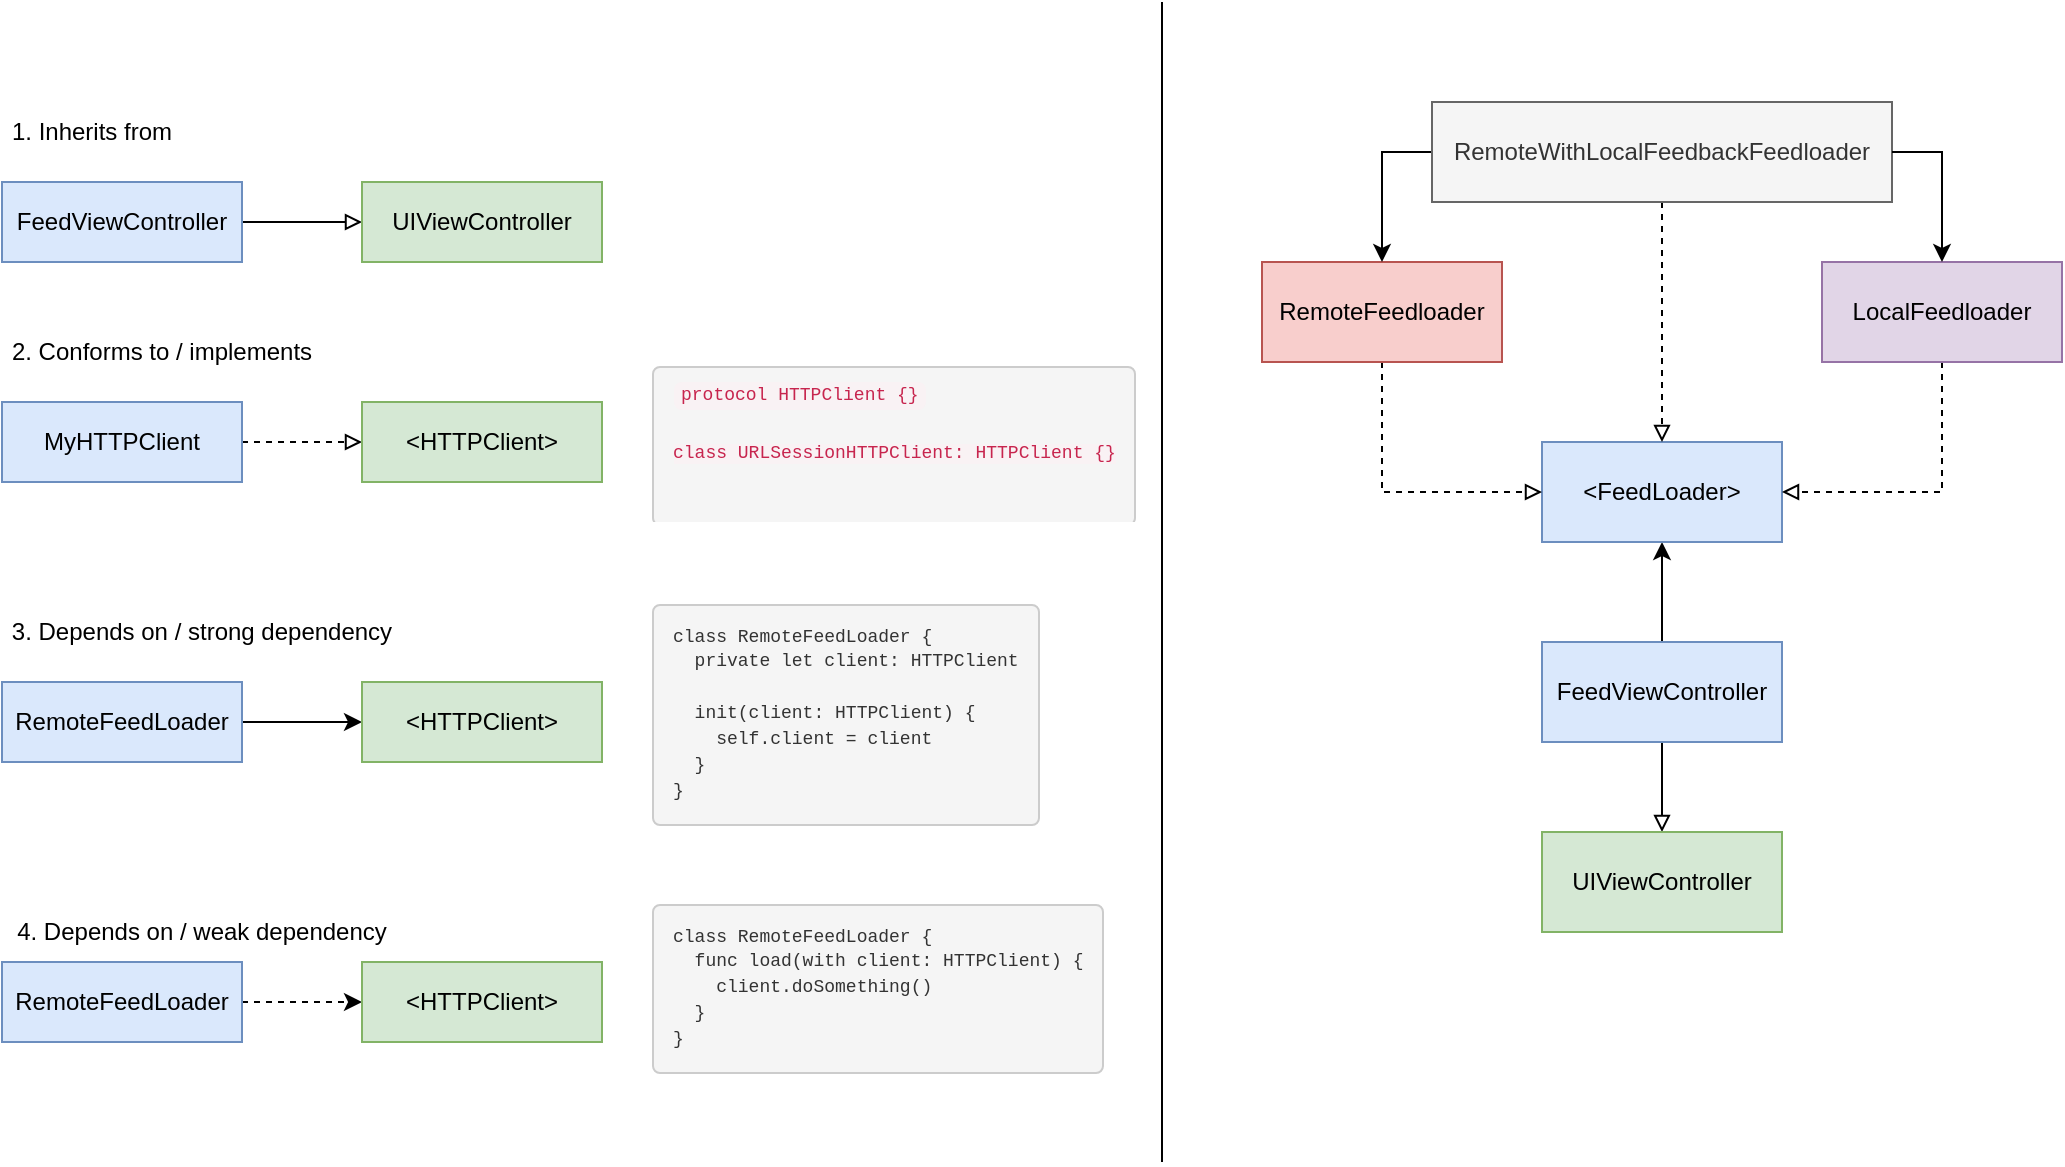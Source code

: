 <mxfile version="22.1.11" type="github">
  <diagram name="Page-1" id="9f46799a-70d6-7492-0946-bef42562c5a5">
    <mxGraphModel dx="795" dy="606" grid="1" gridSize="10" guides="1" tooltips="1" connect="1" arrows="1" fold="1" page="1" pageScale="1" pageWidth="1100" pageHeight="850" background="none" math="0" shadow="0">
      <root>
        <mxCell id="0" />
        <mxCell id="1" parent="0" />
        <mxCell id="aVy8gvsZeT_dXRaZOsSa-3" value="" style="edgeStyle=orthogonalEdgeStyle;rounded=0;orthogonalLoop=1;jettySize=auto;html=1;endArrow=block;endFill=0;" edge="1" parent="1" source="aVy8gvsZeT_dXRaZOsSa-1" target="aVy8gvsZeT_dXRaZOsSa-2">
          <mxGeometry relative="1" as="geometry" />
        </mxCell>
        <mxCell id="aVy8gvsZeT_dXRaZOsSa-1" value="FeedViewController" style="rounded=0;whiteSpace=wrap;html=1;fillColor=#dae8fc;strokeColor=#6c8ebf;" vertex="1" parent="1">
          <mxGeometry x="60" y="90" width="120" height="40" as="geometry" />
        </mxCell>
        <mxCell id="aVy8gvsZeT_dXRaZOsSa-2" value="UIViewController" style="rounded=0;whiteSpace=wrap;html=1;fillColor=#d5e8d4;strokeColor=#82b366;" vertex="1" parent="1">
          <mxGeometry x="240" y="90" width="120" height="40" as="geometry" />
        </mxCell>
        <mxCell id="aVy8gvsZeT_dXRaZOsSa-4" value="1. Inherits from" style="text;html=1;strokeColor=none;fillColor=none;align=center;verticalAlign=middle;whiteSpace=wrap;rounded=0;" vertex="1" parent="1">
          <mxGeometry x="60" y="50" width="90" height="30" as="geometry" />
        </mxCell>
        <mxCell id="aVy8gvsZeT_dXRaZOsSa-5" value="2. Conforms to / implements" style="text;html=1;strokeColor=none;fillColor=none;align=center;verticalAlign=middle;whiteSpace=wrap;rounded=0;" vertex="1" parent="1">
          <mxGeometry x="60" y="160" width="160" height="30" as="geometry" />
        </mxCell>
        <mxCell id="aVy8gvsZeT_dXRaZOsSa-8" value="" style="edgeStyle=orthogonalEdgeStyle;rounded=0;orthogonalLoop=1;jettySize=auto;html=1;endArrow=block;endFill=0;dashed=1;" edge="1" parent="1" source="aVy8gvsZeT_dXRaZOsSa-6" target="aVy8gvsZeT_dXRaZOsSa-7">
          <mxGeometry relative="1" as="geometry" />
        </mxCell>
        <mxCell id="aVy8gvsZeT_dXRaZOsSa-6" value="MyHTTPClient" style="rounded=0;whiteSpace=wrap;html=1;fillColor=#dae8fc;strokeColor=#6c8ebf;" vertex="1" parent="1">
          <mxGeometry x="60" y="200" width="120" height="40" as="geometry" />
        </mxCell>
        <mxCell id="aVy8gvsZeT_dXRaZOsSa-7" value="&amp;lt;HTTPClient&amp;gt;" style="rounded=0;whiteSpace=wrap;html=1;fillColor=#d5e8d4;strokeColor=#82b366;" vertex="1" parent="1">
          <mxGeometry x="240" y="200" width="120" height="40" as="geometry" />
        </mxCell>
        <mxCell id="aVy8gvsZeT_dXRaZOsSa-9" value="3. Depends on / strong dependency" style="text;html=1;strokeColor=none;fillColor=none;align=center;verticalAlign=middle;whiteSpace=wrap;rounded=0;" vertex="1" parent="1">
          <mxGeometry x="60" y="300" width="200" height="30" as="geometry" />
        </mxCell>
        <mxCell id="aVy8gvsZeT_dXRaZOsSa-12" value="" style="edgeStyle=orthogonalEdgeStyle;rounded=0;orthogonalLoop=1;jettySize=auto;html=1;" edge="1" parent="1" source="aVy8gvsZeT_dXRaZOsSa-10" target="aVy8gvsZeT_dXRaZOsSa-11">
          <mxGeometry relative="1" as="geometry" />
        </mxCell>
        <mxCell id="aVy8gvsZeT_dXRaZOsSa-10" value="RemoteFeedLoader" style="rounded=0;whiteSpace=wrap;html=1;fillColor=#dae8fc;strokeColor=#6c8ebf;" vertex="1" parent="1">
          <mxGeometry x="60" y="340" width="120" height="40" as="geometry" />
        </mxCell>
        <mxCell id="aVy8gvsZeT_dXRaZOsSa-11" value="&amp;lt;HTTPClient&amp;gt;" style="rounded=0;whiteSpace=wrap;html=1;fillColor=#d5e8d4;strokeColor=#82b366;" vertex="1" parent="1">
          <mxGeometry x="240" y="340" width="120" height="40" as="geometry" />
        </mxCell>
        <mxCell id="aVy8gvsZeT_dXRaZOsSa-13" value="4. Depends on / weak dependency" style="text;html=1;strokeColor=none;fillColor=none;align=center;verticalAlign=middle;whiteSpace=wrap;rounded=0;" vertex="1" parent="1">
          <mxGeometry x="60" y="450" width="200" height="30" as="geometry" />
        </mxCell>
        <mxCell id="aVy8gvsZeT_dXRaZOsSa-16" value="" style="edgeStyle=orthogonalEdgeStyle;rounded=0;orthogonalLoop=1;jettySize=auto;html=1;dashed=1;" edge="1" parent="1" source="aVy8gvsZeT_dXRaZOsSa-14" target="aVy8gvsZeT_dXRaZOsSa-15">
          <mxGeometry relative="1" as="geometry" />
        </mxCell>
        <mxCell id="aVy8gvsZeT_dXRaZOsSa-14" value="RemoteFeedLoader" style="rounded=0;whiteSpace=wrap;html=1;fillColor=#dae8fc;strokeColor=#6c8ebf;" vertex="1" parent="1">
          <mxGeometry x="60" y="480" width="120" height="40" as="geometry" />
        </mxCell>
        <mxCell id="aVy8gvsZeT_dXRaZOsSa-15" value="&amp;lt;HTTPClient&amp;gt;" style="rounded=0;whiteSpace=wrap;html=1;fillColor=#d5e8d4;strokeColor=#82b366;" vertex="1" parent="1">
          <mxGeometry x="240" y="480" width="120" height="40" as="geometry" />
        </mxCell>
        <mxCell id="aVy8gvsZeT_dXRaZOsSa-17" value="&lt;h1 style=&quot;font-size: 9px;&quot;&gt;&lt;pre style=&quot;font-weight: 400; box-sizing: inherit; overflow: auto; font-family: Menlo, Monaco, Consolas, &amp;quot;courier new&amp;quot;, monospace; font-size: 9px; padding: 9.5px; margin-top: 0px; margin-bottom: 10px; line-height: 1.429; color: rgb(51, 51, 51); word-break: break-all; overflow-wrap: break-word; background-color: rgb(245, 245, 245); border: 1px solid rgb(204, 204, 204); border-radius: 4px;&quot;&gt;class RemoteFeedLoader {&lt;br style=&quot;font-size: 9px;&quot;&gt;  func load(with client: HTTPClient) {&lt;br style=&quot;font-size: 9px;&quot;&gt;    client.doSomething()&lt;br style=&quot;font-size: 9px;&quot;&gt;  }&lt;br style=&quot;font-size: 9px;&quot;&gt;}&lt;/pre&gt;&lt;/h1&gt;" style="text;html=1;strokeColor=none;fillColor=none;spacing=5;spacingTop=-20;whiteSpace=wrap;overflow=hidden;rounded=0;fontSize=9;" vertex="1" parent="1">
          <mxGeometry x="380" y="455" width="250" height="90" as="geometry" />
        </mxCell>
        <mxCell id="aVy8gvsZeT_dXRaZOsSa-18" value="&lt;h1 style=&quot;font-size: 9px;&quot;&gt;&lt;pre style=&quot;font-weight: 400; box-sizing: inherit; overflow: auto; font-family: Menlo, Monaco, Consolas, &amp;quot;courier new&amp;quot;, monospace; font-size: 9px; padding: 9.5px; margin-top: 0px; margin-bottom: 10px; line-height: 1.429; color: rgb(51, 51, 51); word-break: break-all; overflow-wrap: break-word; background-color: rgb(245, 245, 245); border: 1px solid rgb(204, 204, 204); border-radius: 4px;&quot;&gt;class RemoteFeedLoader {&lt;br style=&quot;font-size: 9px;&quot;&gt;  private let client: HTTPClient&lt;br style=&quot;font-size: 9px;&quot;&gt;&lt;br style=&quot;font-size: 9px;&quot;&gt;  init(client: HTTPClient) {&lt;br style=&quot;font-size: 9px;&quot;&gt;    self.client = client&lt;br style=&quot;font-size: 9px;&quot;&gt;  }&lt;br style=&quot;font-size: 9px;&quot;&gt;}&lt;/pre&gt;&lt;/h1&gt;" style="text;html=1;strokeColor=none;fillColor=none;spacing=5;spacingTop=-20;whiteSpace=wrap;overflow=hidden;rounded=0;fontSize=9;" vertex="1" parent="1">
          <mxGeometry x="380" y="305" width="230" height="110" as="geometry" />
        </mxCell>
        <mxCell id="aVy8gvsZeT_dXRaZOsSa-20" value="&lt;h1 style=&quot;line-height: 0%;&quot;&gt;&lt;pre style=&quot;font-weight: 400; box-sizing: inherit; overflow: auto; font-family: Menlo, Monaco, Consolas, &amp;quot;courier new&amp;quot;, monospace; padding: 9.5px; margin-top: 0px; margin-bottom: 10px; line-height: 70%; color: rgb(51, 51, 51); word-break: break-all; overflow-wrap: break-word; background-color: rgb(245, 245, 245); border: 1px solid rgb(204, 204, 204); border-radius: 4px; font-size: 9px;&quot;&gt;&lt;p style=&quot;box-sizing: inherit; margin: 0px 0px 22px; line-height: 70%; caret-color: rgb(33, 35, 56); color: rgb(33, 35, 56); font-family: metropolis;&quot;&gt;&lt;code style=&quot;box-sizing: inherit; font-family: Menlo, Monaco, Consolas, &amp;quot;courier new&amp;quot;, monospace; padding: 2px 4px; color: rgb(199, 37, 78); background-color: rgb(249, 242, 244); border-radius: 4px; word-break: break-word;&quot;&gt;protocol HTTPClient {}&lt;/code&gt;&lt;/p&gt;&lt;p style=&quot;box-sizing: inherit; margin: 0px 0px 22px; line-height: 70%; caret-color: rgb(33, 35, 56); color: rgb(33, 35, 56); font-family: metropolis;&quot;&gt;&lt;span style=&quot;color: rgb(199, 37, 78); font-family: Menlo, Monaco, Consolas, &amp;quot;courier new&amp;quot;, monospace; background-color: rgb(249, 242, 244); white-space: normal;&quot;&gt;class URLSessionHTTPClient: HTTPClient {}&lt;/span&gt;&lt;/p&gt;&lt;/pre&gt;&lt;/h1&gt;" style="text;html=1;strokeColor=none;fillColor=none;spacing=5;spacingTop=-20;whiteSpace=wrap;overflow=hidden;rounded=0;fontSize=9;" vertex="1" parent="1">
          <mxGeometry x="380" y="180" width="270" height="80" as="geometry" />
        </mxCell>
        <mxCell id="aVy8gvsZeT_dXRaZOsSa-22" value="" style="endArrow=none;html=1;rounded=0;" edge="1" parent="1">
          <mxGeometry width="50" height="50" relative="1" as="geometry">
            <mxPoint x="640" y="580" as="sourcePoint" />
            <mxPoint x="640" as="targetPoint" />
          </mxGeometry>
        </mxCell>
        <mxCell id="aVy8gvsZeT_dXRaZOsSa-26" value="" style="edgeStyle=orthogonalEdgeStyle;rounded=0;orthogonalLoop=1;jettySize=auto;html=1;endArrow=block;endFill=0;" edge="1" parent="1" source="aVy8gvsZeT_dXRaZOsSa-27" target="aVy8gvsZeT_dXRaZOsSa-28">
          <mxGeometry relative="1" as="geometry" />
        </mxCell>
        <mxCell id="aVy8gvsZeT_dXRaZOsSa-30" value="" style="edgeStyle=orthogonalEdgeStyle;rounded=0;orthogonalLoop=1;jettySize=auto;html=1;" edge="1" parent="1" source="aVy8gvsZeT_dXRaZOsSa-27" target="aVy8gvsZeT_dXRaZOsSa-29">
          <mxGeometry relative="1" as="geometry" />
        </mxCell>
        <mxCell id="aVy8gvsZeT_dXRaZOsSa-27" value="FeedViewController" style="rounded=0;whiteSpace=wrap;html=1;fillColor=#dae8fc;strokeColor=#6c8ebf;" vertex="1" parent="1">
          <mxGeometry x="830" y="320" width="120" height="50" as="geometry" />
        </mxCell>
        <mxCell id="aVy8gvsZeT_dXRaZOsSa-28" value="UIViewController" style="rounded=0;whiteSpace=wrap;html=1;fillColor=#d5e8d4;strokeColor=#82b366;" vertex="1" parent="1">
          <mxGeometry x="830" y="415" width="120" height="50" as="geometry" />
        </mxCell>
        <mxCell id="aVy8gvsZeT_dXRaZOsSa-29" value="&amp;lt;FeedLoader&amp;gt;" style="rounded=0;whiteSpace=wrap;html=1;fillColor=#dae8fc;strokeColor=#6c8ebf;" vertex="1" parent="1">
          <mxGeometry x="830" y="220" width="120" height="50" as="geometry" />
        </mxCell>
        <mxCell id="aVy8gvsZeT_dXRaZOsSa-33" style="edgeStyle=orthogonalEdgeStyle;rounded=0;orthogonalLoop=1;jettySize=auto;html=1;entryX=0;entryY=0.5;entryDx=0;entryDy=0;exitX=0.5;exitY=1;exitDx=0;exitDy=0;endArrow=block;endFill=0;dashed=1;" edge="1" parent="1" source="aVy8gvsZeT_dXRaZOsSa-32" target="aVy8gvsZeT_dXRaZOsSa-29">
          <mxGeometry relative="1" as="geometry" />
        </mxCell>
        <mxCell id="aVy8gvsZeT_dXRaZOsSa-32" value="RemoteFeedloader" style="rounded=0;whiteSpace=wrap;html=1;fillColor=#f8cecc;strokeColor=#b85450;" vertex="1" parent="1">
          <mxGeometry x="690" y="130" width="120" height="50" as="geometry" />
        </mxCell>
        <mxCell id="aVy8gvsZeT_dXRaZOsSa-35" style="edgeStyle=orthogonalEdgeStyle;rounded=0;orthogonalLoop=1;jettySize=auto;html=1;entryX=1;entryY=0.5;entryDx=0;entryDy=0;exitX=0.5;exitY=1;exitDx=0;exitDy=0;dashed=1;endArrow=block;endFill=0;" edge="1" parent="1" source="aVy8gvsZeT_dXRaZOsSa-34" target="aVy8gvsZeT_dXRaZOsSa-29">
          <mxGeometry relative="1" as="geometry" />
        </mxCell>
        <mxCell id="aVy8gvsZeT_dXRaZOsSa-34" value="LocalFeedloader" style="rounded=0;whiteSpace=wrap;html=1;fillColor=#e1d5e7;strokeColor=#9673a6;" vertex="1" parent="1">
          <mxGeometry x="970" y="130" width="120" height="50" as="geometry" />
        </mxCell>
        <mxCell id="aVy8gvsZeT_dXRaZOsSa-37" style="edgeStyle=orthogonalEdgeStyle;rounded=0;orthogonalLoop=1;jettySize=auto;html=1;entryX=0.5;entryY=0;entryDx=0;entryDy=0;endArrow=block;endFill=0;dashed=1;" edge="1" parent="1" source="aVy8gvsZeT_dXRaZOsSa-36" target="aVy8gvsZeT_dXRaZOsSa-29">
          <mxGeometry relative="1" as="geometry" />
        </mxCell>
        <mxCell id="aVy8gvsZeT_dXRaZOsSa-38" style="edgeStyle=orthogonalEdgeStyle;rounded=0;orthogonalLoop=1;jettySize=auto;html=1;exitX=0;exitY=0.5;exitDx=0;exitDy=0;" edge="1" parent="1" source="aVy8gvsZeT_dXRaZOsSa-36" target="aVy8gvsZeT_dXRaZOsSa-32">
          <mxGeometry relative="1" as="geometry" />
        </mxCell>
        <mxCell id="aVy8gvsZeT_dXRaZOsSa-36" value="RemoteWithLocalFeedbackFeedloader" style="rounded=0;whiteSpace=wrap;html=1;fillColor=#f5f5f5;strokeColor=#666666;fontColor=#333333;" vertex="1" parent="1">
          <mxGeometry x="775" y="50" width="230" height="50" as="geometry" />
        </mxCell>
        <mxCell id="aVy8gvsZeT_dXRaZOsSa-39" style="edgeStyle=orthogonalEdgeStyle;rounded=0;orthogonalLoop=1;jettySize=auto;html=1;exitX=1;exitY=0.5;exitDx=0;exitDy=0;" edge="1" parent="1" source="aVy8gvsZeT_dXRaZOsSa-36" target="aVy8gvsZeT_dXRaZOsSa-34">
          <mxGeometry relative="1" as="geometry" />
        </mxCell>
      </root>
    </mxGraphModel>
  </diagram>
</mxfile>
